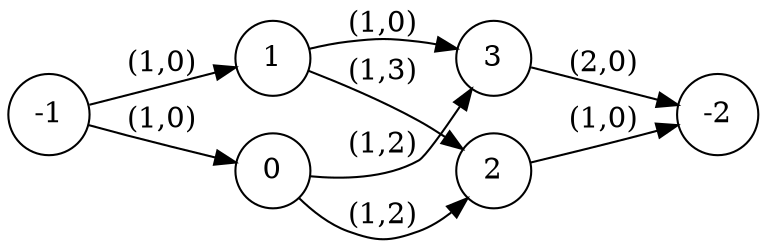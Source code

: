 digraph dot_graph {
  rankdir=LR;
  size="18,15"
  node [shape=circle];
  -1 -> 1 [label = "(1,0)"]; 
  -1 -> 0 [label = "(1,0)"]; 
  3 -> -2 [label = "(2,0)"]; 
  2 -> -2 [label = "(1,0)"]; 
  1 -> 3 [label = "(1,0)"]; 
  1 -> 2 [label = "(1,3)"]; 
  0 -> 3 [label = "(1,2)"]; 
  0 -> 2 [label = "(1,2)"]; 
}